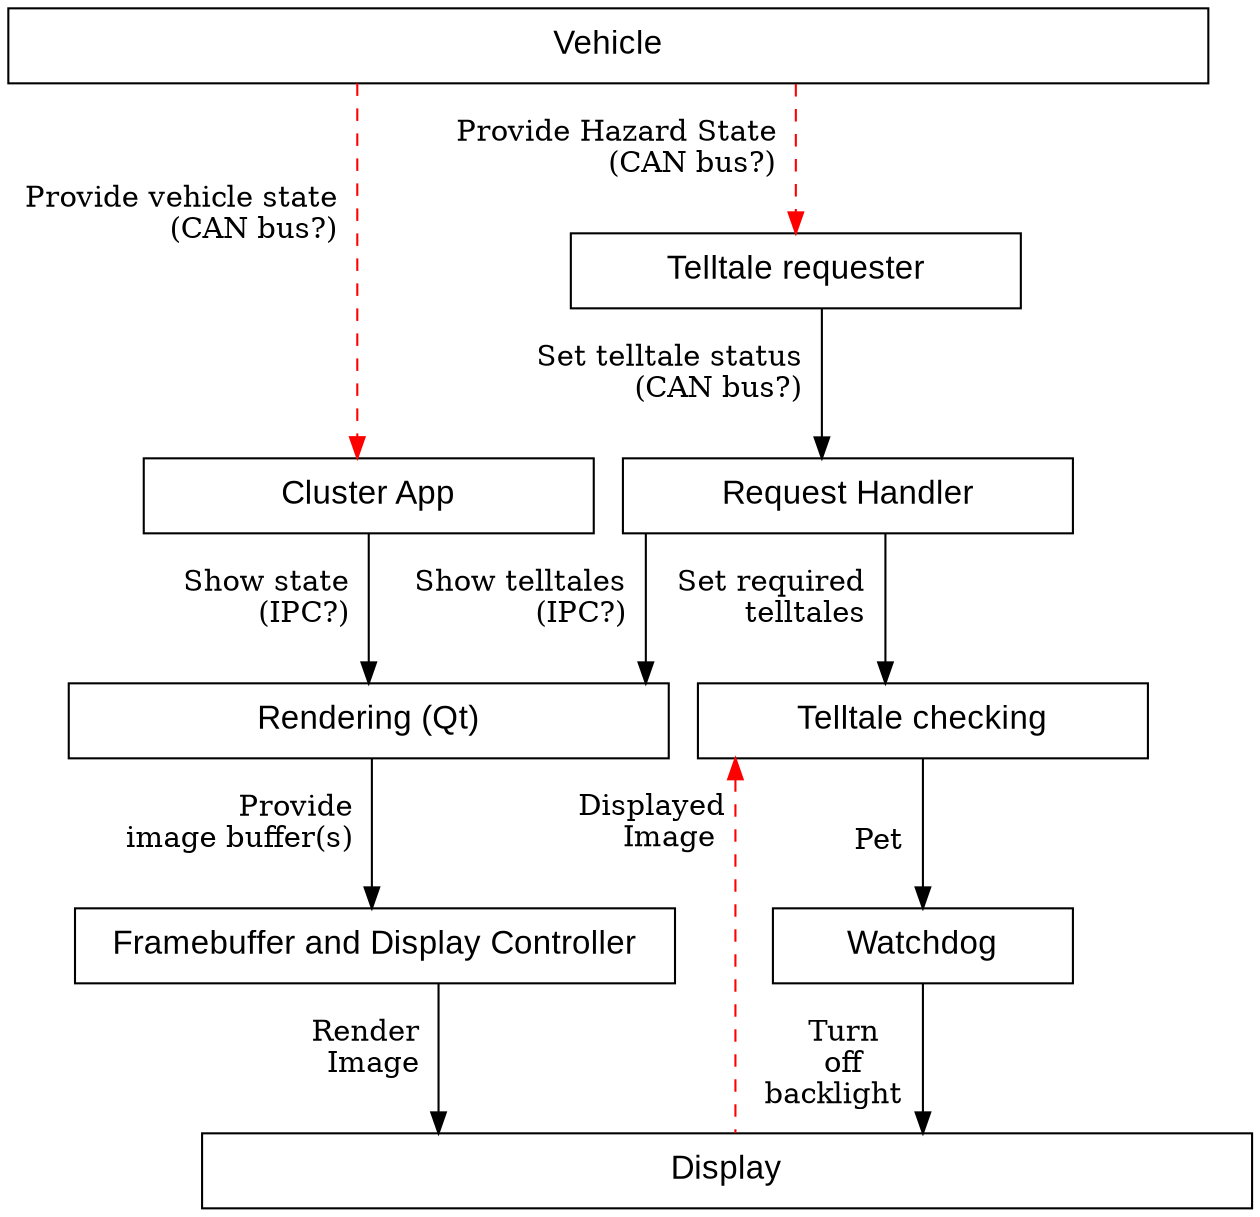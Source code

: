 digraph G {

node [shape=box width=1 height=0.5 fontname=arial fontsize=16 style=filled fillcolor=white]
graph [splines=ortho ranksep=1 nodesep=0.2 fontname=arial fontsize=16 compound=true]

vehicle [label="Vehicle" width=8]
cluster [label="Cluster App" width=3]
requester [label="Telltale requester" width=3]
handler [label="Request Handler" width=3]
render [label="Rendering (Qt)" width=4]
display [label="Display" width=7]
framebuffer [label="Framebuffer and Display Controller" width=4]
check [label="Telltale checking" width=3]
watchdog [label="Watchdog" width=2]

vehicle -> cluster [taillabel="\r\r\r Provide vehicle state  \r(CAN bus?)  \r" style=dashed color=red]
vehicle -> requester [taillabel="\rProvide Hazard State  \r(CAN bus?)  \r" style=dashed color=red]
requester -> handler [taillabel="\rSet telltale status  \r(CAN bus?)  \r"]
cluster -> render [taillabel="\rShow state  \r(IPC?)  \r" weight=2]
handler -> check [taillabel="\r  Set required  \r telltales  \r"]
handler -> render [taillabel="\rShow telltales  \r(IPC?)  \r"]
render -> framebuffer [taillabel="\rProvide  \rimage buffer(s)  \r"]
check -> display [dir=back taillabel="\r Displayed \nImage  \r" style=dashed color=red]
check -> watchdog [taillabel="\r\rPet  \r"]
watchdog -> display [taillabel="\rTurn\noff\nbacklight  \r"]
framebuffer -> display [taillabel="\rRender  \r Image  \r"]
}
